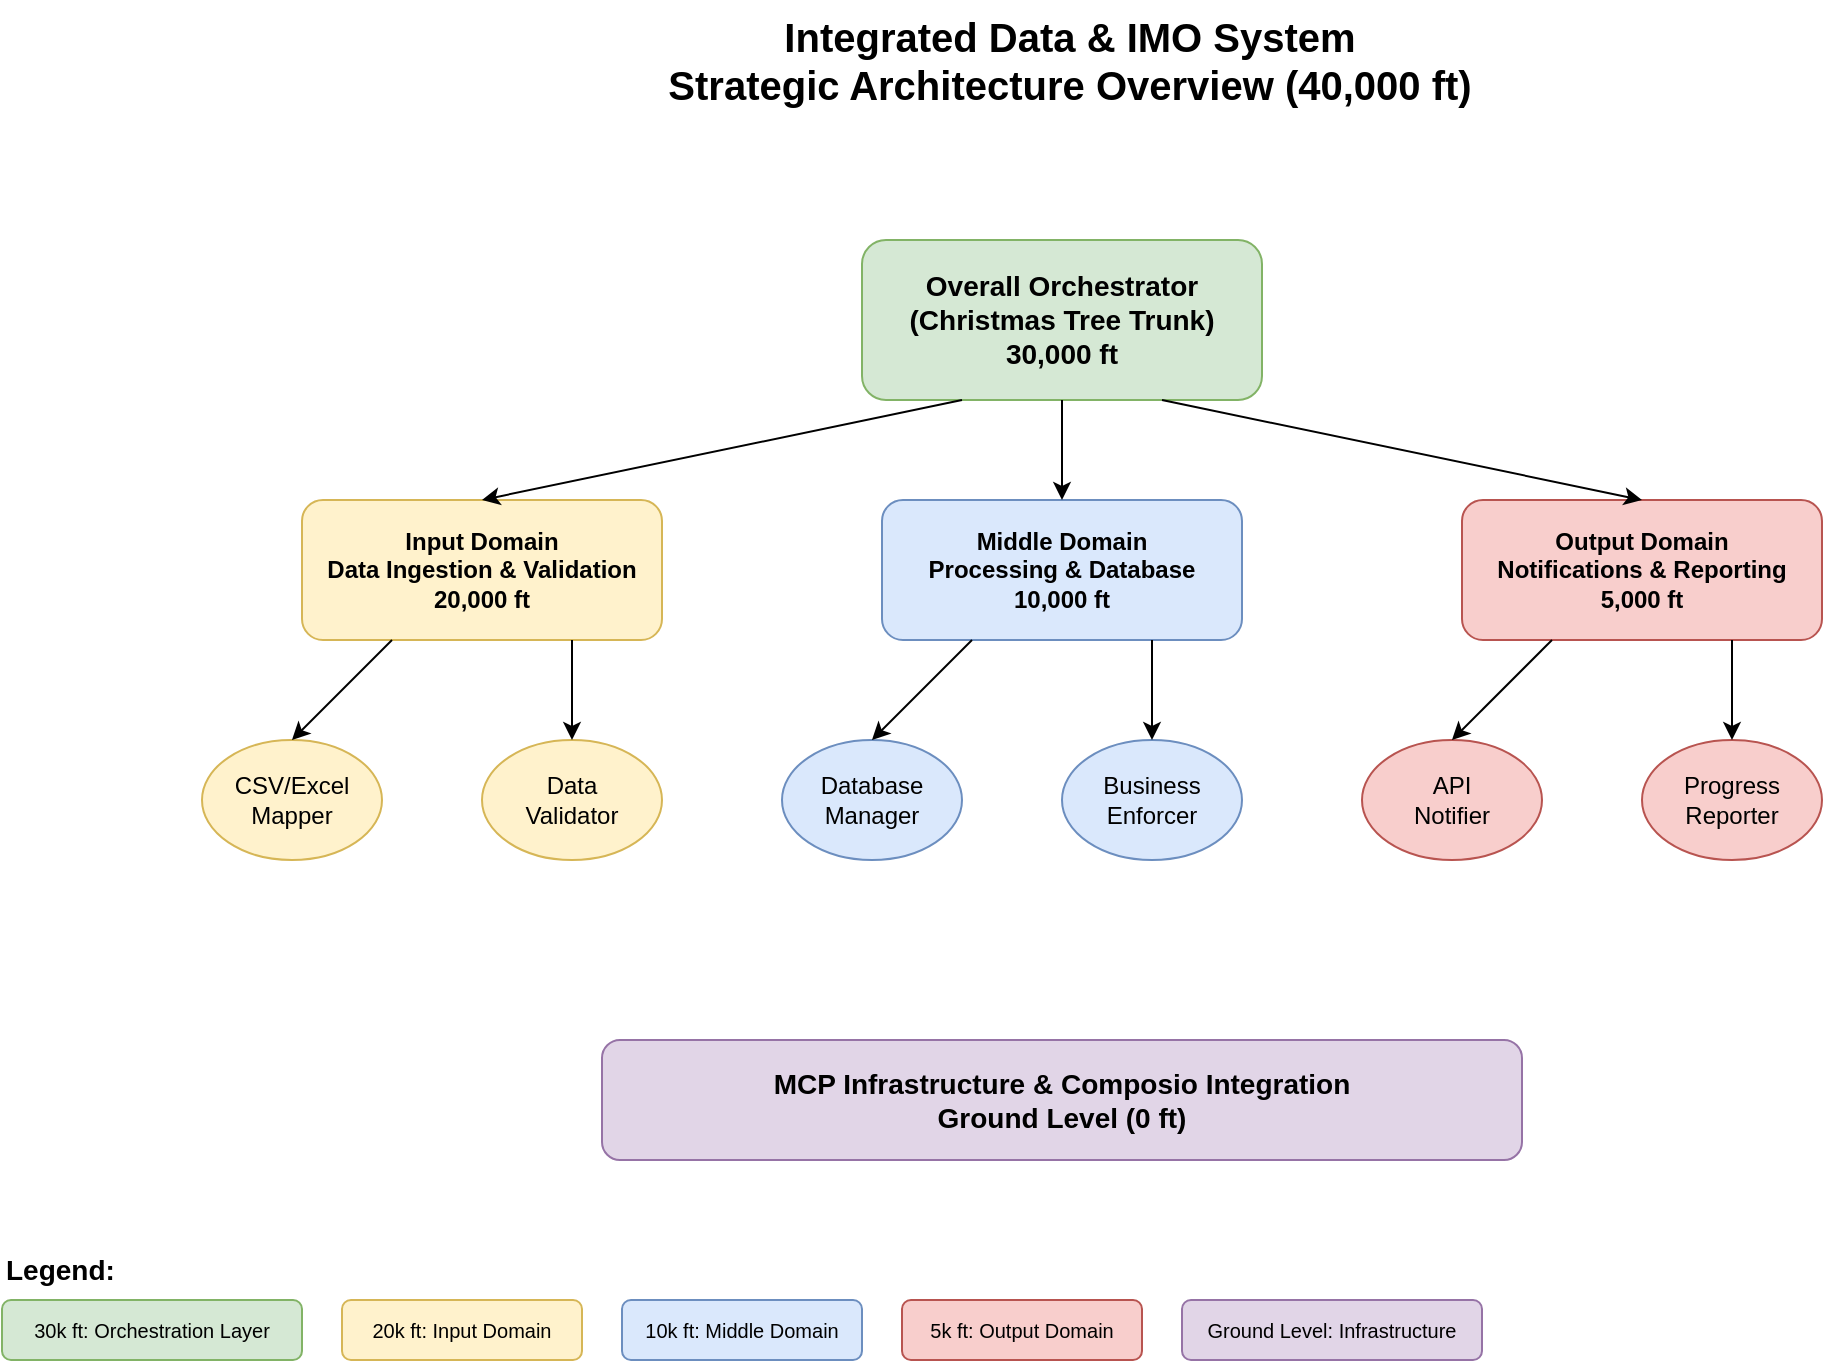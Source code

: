 <?xml version="1.0" encoding="UTF-8"?>
<mxfile version="24.7.7">
  <diagram name="Strategic Overview - 40,000 ft" id="strategic-overview">
    <mxGraphModel dx="1422" dy="786" grid="1" gridSize="10" guides="1" tooltips="1" connect="1" arrows="1" fold="1" page="1" pageScale="1" pageWidth="1169" pageHeight="827" math="0" shadow="0">
      <root>
        <mxCell id="0" />
        <mxCell id="1" parent="0" />

        <!-- Title -->
        <mxCell id="title" value="Integrated Data &amp; IMO System&#xa;Strategic Architecture Overview (40,000 ft)" style="text;html=1;strokeColor=none;fillColor=none;align=center;verticalAlign=middle;whiteSpace=wrap;rounded=0;fontSize=20;fontStyle=1" vertex="1" parent="1">
          <mxGeometry x="284" y="30" width="600" height="60" as="geometry" />
        </mxCell>

        <!-- Christmas Tree Trunk - Overall Orchestrator -->
        <mxCell id="trunk" value="Overall Orchestrator&#xa;(Christmas Tree Trunk)&#xa;30,000 ft" style="rounded=1;whiteSpace=wrap;html=1;fillColor=#d5e8d4;strokeColor=#82b366;fontSize=14;fontStyle=1" vertex="1" parent="1">
          <mxGeometry x="480" y="150" width="200" height="80" as="geometry" />
        </mxCell>

        <!-- Main Branches -->
        <!-- Input Branch -->
        <mxCell id="input-branch" value="Input Domain&#xa;Data Ingestion &amp; Validation&#xa;20,000 ft" style="rounded=1;whiteSpace=wrap;html=1;fillColor=#fff2cc;strokeColor=#d6b656;fontSize=12;fontStyle=1" vertex="1" parent="1">
          <mxGeometry x="200" y="280" width="180" height="70" as="geometry" />
        </mxCell>

        <!-- Middle Branch -->
        <mxCell id="middle-branch" value="Middle Domain&#xa;Processing &amp; Database&#xa;10,000 ft" style="rounded=1;whiteSpace=wrap;html=1;fillColor=#dae8fc;strokeColor=#6c8ebf;fontSize=12;fontStyle=1" vertex="1" parent="1">
          <mxGeometry x="490" y="280" width="180" height="70" as="geometry" />
        </mxCell>

        <!-- Output Branch -->
        <mxCell id="output-branch" value="Output Domain&#xa;Notifications &amp; Reporting&#xa;5,000 ft" style="rounded=1;whiteSpace=wrap;html=1;fillColor=#f8cecc;strokeColor=#b85450;fontSize=12;fontStyle=1" vertex="1" parent="1">
          <mxGeometry x="780" y="280" width="180" height="70" as="geometry" />
        </mxCell>

        <!-- Subagents for Input -->
        <mxCell id="mapper" value="CSV/Excel&#xa;Mapper" style="ellipse;whiteSpace=wrap;html=1;fillColor=#fff2cc;strokeColor=#d6b656;" vertex="1" parent="1">
          <mxGeometry x="150" y="400" width="90" height="60" as="geometry" />
        </mxCell>

        <mxCell id="validator" value="Data&#xa;Validator" style="ellipse;whiteSpace=wrap;html=1;fillColor=#fff2cc;strokeColor=#d6b656;" vertex="1" parent="1">
          <mxGeometry x="290" y="400" width="90" height="60" as="geometry" />
        </mxCell>

        <!-- Subagents for Middle -->
        <mxCell id="database" value="Database&#xa;Manager" style="ellipse;whiteSpace=wrap;html=1;fillColor=#dae8fc;strokeColor=#6c8ebf;" vertex="1" parent="1">
          <mxGeometry x="440" y="400" width="90" height="60" as="geometry" />
        </mxCell>

        <mxCell id="enforcer" value="Business&#xa;Enforcer" style="ellipse;whiteSpace=wrap;html=1;fillColor=#dae8fc;strokeColor=#6c8ebf;" vertex="1" parent="1">
          <mxGeometry x="580" y="400" width="90" height="60" as="geometry" />
        </mxCell>

        <!-- Subagents for Output -->
        <mxCell id="notifier" value="API&#xa;Notifier" style="ellipse;whiteSpace=wrap;html=1;fillColor=#f8cecc;strokeColor=#b85450;" vertex="1" parent="1">
          <mxGeometry x="730" y="400" width="90" height="60" as="geometry" />
        </mxCell>

        <mxCell id="reporter" value="Progress&#xa;Reporter" style="ellipse;whiteSpace=wrap;html=1;fillColor=#f8cecc;strokeColor=#b85450;" vertex="1" parent="1">
          <mxGeometry x="870" y="400" width="90" height="60" as="geometry" />
        </mxCell>

        <!-- Infrastructure Layer -->
        <mxCell id="infrastructure" value="MCP Infrastructure &amp; Composio Integration&#xa;Ground Level (0 ft)" style="rounded=1;whiteSpace=wrap;html=1;fillColor=#e1d5e7;strokeColor=#9673a6;fontSize=14;fontStyle=1" vertex="1" parent="1">
          <mxGeometry x="350" y="550" width="460" height="60" as="geometry" />
        </mxCell>

        <!-- Connections from Trunk to Branches -->
        <mxCell id="trunk-to-input" value="" style="endArrow=classic;html=1;rounded=0;exitX=0.25;exitY=1;exitDx=0;exitDy=0;entryX=0.5;entryY=0;entryDx=0;entryDy=0;" edge="1" parent="1" source="trunk" target="input-branch">
          <mxGeometry width="50" height="50" relative="1" as="geometry">
            <mxPoint x="430" y="300" as="sourcePoint" />
            <mxPoint x="480" y="250" as="targetPoint" />
          </mxGeometry>
        </mxCell>

        <mxCell id="trunk-to-middle" value="" style="endArrow=classic;html=1;rounded=0;exitX=0.5;exitY=1;exitDx=0;exitDy=0;entryX=0.5;entryY=0;entryDx=0;entryDy=0;" edge="1" parent="1" source="trunk" target="middle-branch">
          <mxGeometry width="50" height="50" relative="1" as="geometry">
            <mxPoint x="530" y="240" as="sourcePoint" />
            <mxPoint x="300" y="290" as="targetPoint" />
          </mxGeometry>
        </mxCell>

        <mxCell id="trunk-to-output" value="" style="endArrow=classic;html=1;rounded=0;exitX=0.75;exitY=1;exitDx=0;exitDy=0;entryX=0.5;entryY=0;entryDx=0;entryDy=0;" edge="1" parent="1" source="trunk" target="output-branch">
          <mxGeometry width="50" height="50" relative="1" as="geometry">
            <mxPoint x="590" y="240" as="sourcePoint" />
            <mxPoint x="590" y="290" as="targetPoint" />
          </mxGeometry>
        </mxCell>

        <!-- Connections from Branches to Subagents -->
        <mxCell id="input-to-mapper" value="" style="endArrow=classic;html=1;rounded=0;exitX=0.25;exitY=1;exitDx=0;exitDy=0;entryX=0.5;entryY=0;entryDx=0;entryDy=0;" edge="1" parent="1" source="input-branch" target="mapper">
          <mxGeometry width="50" height="50" relative="1" as="geometry">
            <mxPoint x="540" y="240" as="sourcePoint" />
            <mxPoint x="300" y="290" as="targetPoint" />
          </mxGeometry>
        </mxCell>

        <mxCell id="input-to-validator" value="" style="endArrow=classic;html=1;rounded=0;exitX=0.75;exitY=1;exitDx=0;exitDy=0;entryX=0.5;entryY=0;entryDx=0;entryDy=0;" edge="1" parent="1" source="input-branch" target="validator">
          <mxGeometry width="50" height="50" relative="1" as="geometry">
            <mxPoint x="255" y="360" as="sourcePoint" />
            <mxPoint x="205" y="410" as="targetPoint" />
          </mxGeometry>
        </mxCell>

        <mxCell id="middle-to-database" value="" style="endArrow=classic;html=1;rounded=0;exitX=0.25;exitY=1;exitDx=0;exitDy=0;entryX=0.5;entryY=0;entryDx=0;entryDy=0;" edge="1" parent="1" source="middle-branch" target="database">
          <mxGeometry width="50" height="50" relative="1" as="geometry">
            <mxPoint x="355" y="360" as="sourcePoint" />
            <mxPoint x="345" y="410" as="targetPoint" />
          </mxGeometry>
        </mxCell>

        <mxCell id="middle-to-enforcer" value="" style="endArrow=classic;html=1;rounded=0;exitX=0.75;exitY=1;exitDx=0;exitDy=0;entryX=0.5;entryY=0;entryDx=0;entryDy=0;" edge="1" parent="1" source="middle-branch" target="enforcer">
          <mxGeometry width="50" height="50" relative="1" as="geometry">
            <mxPoint x="545" y="360" as="sourcePoint" />
            <mxPoint x="495" y="410" as="targetPoint" />
          </mxGeometry>
        </mxCell>

        <mxCell id="output-to-notifier" value="" style="endArrow=classic;html=1;rounded=0;exitX=0.25;exitY=1;exitDx=0;exitDy=0;entryX=0.5;entryY=0;entryDx=0;entryDy=0;" edge="1" parent="1" source="output-branch" target="notifier">
          <mxGeometry width="50" height="50" relative="1" as="geometry">
            <mxPoint x="635" y="360" as="sourcePoint" />
            <mxPoint x="635" y="410" as="targetPoint" />
          </mxGeometry>
        </mxCell>

        <mxCell id="output-to-reporter" value="" style="endArrow=classic;html=1;rounded=0;exitX=0.75;exitY=1;exitDx=0;exitDy=0;entryX=0.5;entryY=0;entryDx=0;entryDy=0;" edge="1" parent="1" source="output-branch" target="reporter">
          <mxGeometry width="50" height="50" relative="1" as="geometry">
            <mxPoint x="835" y="360" as="sourcePoint" />
            <mxPoint x="785" y="410" as="targetPoint" />
          </mxGeometry>
        </mxCell>

        <!-- Legend -->
        <mxCell id="legend-title" value="Legend:" style="text;html=1;strokeColor=none;fillColor=none;align=left;verticalAlign=middle;whiteSpace=wrap;rounded=0;fontSize=14;fontStyle=1" vertex="1" parent="1">
          <mxGeometry x="50" y="650" width="80" height="30" as="geometry" />
        </mxCell>

        <mxCell id="legend-trunk" value="30k ft: Orchestration Layer" style="rounded=1;whiteSpace=wrap;html=1;fillColor=#d5e8d4;strokeColor=#82b366;fontSize=10" vertex="1" parent="1">
          <mxGeometry x="50" y="680" width="150" height="30" as="geometry" />
        </mxCell>

        <mxCell id="legend-input" value="20k ft: Input Domain" style="rounded=1;whiteSpace=wrap;html=1;fillColor=#fff2cc;strokeColor=#d6b656;fontSize=10" vertex="1" parent="1">
          <mxGeometry x="220" y="680" width="120" height="30" as="geometry" />
        </mxCell>

        <mxCell id="legend-middle" value="10k ft: Middle Domain" style="rounded=1;whiteSpace=wrap;html=1;fillColor=#dae8fc;strokeColor=#6c8ebf;fontSize=10" vertex="1" parent="1">
          <mxGeometry x="360" y="680" width="120" height="30" as="geometry" />
        </mxCell>

        <mxCell id="legend-output" value="5k ft: Output Domain" style="rounded=1;whiteSpace=wrap;html=1;fillColor=#f8cecc;strokeColor=#b85450;fontSize=10" vertex="1" parent="1">
          <mxGeometry x="500" y="680" width="120" height="30" as="geometry" />
        </mxCell>

        <mxCell id="legend-infra" value="Ground Level: Infrastructure" style="rounded=1;whiteSpace=wrap;html=1;fillColor=#e1d5e7;strokeColor=#9673a6;fontSize=10" vertex="1" parent="1">
          <mxGeometry x="640" y="680" width="150" height="30" as="geometry" />
        </mxCell>

      </root>
    </mxGraphModel>
  </diagram>
</mxfile>